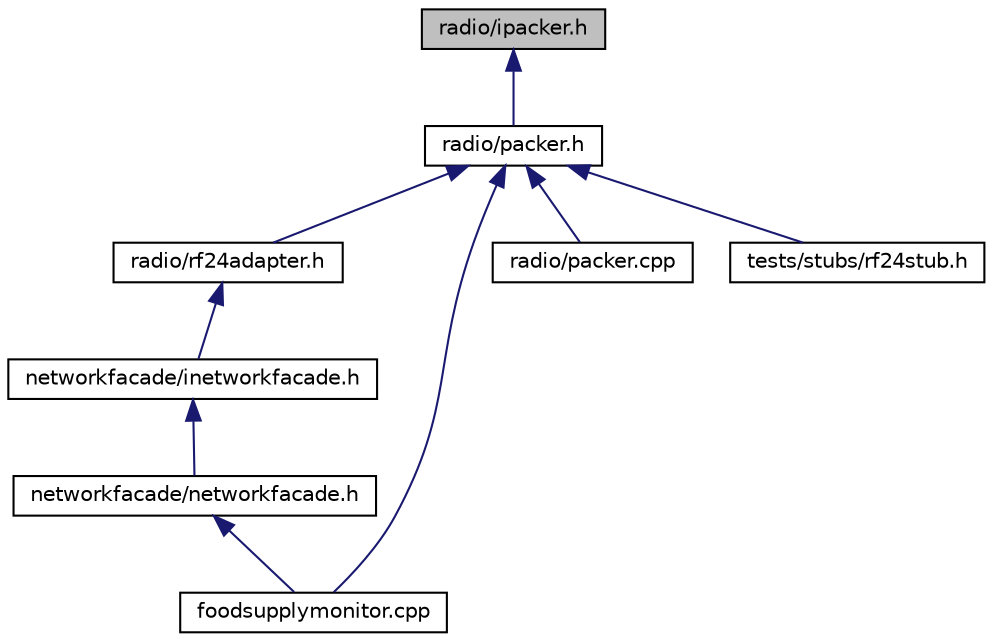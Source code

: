 digraph "radio/ipacker.h"
{
  edge [fontname="Helvetica",fontsize="10",labelfontname="Helvetica",labelfontsize="10"];
  node [fontname="Helvetica",fontsize="10",shape=record];
  Node3 [label="radio/ipacker.h",height=0.2,width=0.4,color="black", fillcolor="grey75", style="filled", fontcolor="black"];
  Node3 -> Node4 [dir="back",color="midnightblue",fontsize="10",style="solid",fontname="Helvetica"];
  Node4 [label="radio/packer.h",height=0.2,width=0.4,color="black", fillcolor="white", style="filled",URL="$packer_8h.html",tooltip="Contains implementations for packing/unpacking. "];
  Node4 -> Node5 [dir="back",color="midnightblue",fontsize="10",style="solid",fontname="Helvetica"];
  Node5 [label="radio/rf24adapter.h",height=0.2,width=0.4,color="black", fillcolor="white", style="filled",URL="$rf24adapter_8h_source.html"];
  Node5 -> Node6 [dir="back",color="midnightblue",fontsize="10",style="solid",fontname="Helvetica"];
  Node6 [label="networkfacade/inetworkfacade.h",height=0.2,width=0.4,color="black", fillcolor="white", style="filled",URL="$inetworkfacade_8h_source.html"];
  Node6 -> Node7 [dir="back",color="midnightblue",fontsize="10",style="solid",fontname="Helvetica"];
  Node7 [label="networkfacade/networkfacade.h",height=0.2,width=0.4,color="black", fillcolor="white", style="filled",URL="$networkfacade_8h_source.html"];
  Node7 -> Node8 [dir="back",color="midnightblue",fontsize="10",style="solid",fontname="Helvetica"];
  Node8 [label="foodsupplymonitor.cpp",height=0.2,width=0.4,color="black", fillcolor="white", style="filled",URL="$foodsupplymonitor_8cpp.html",tooltip="The main entrance of the application. "];
  Node4 -> Node8 [dir="back",color="midnightblue",fontsize="10",style="solid",fontname="Helvetica"];
  Node4 -> Node9 [dir="back",color="midnightblue",fontsize="10",style="solid",fontname="Helvetica"];
  Node9 [label="radio/packer.cpp",height=0.2,width=0.4,color="black", fillcolor="white", style="filled",URL="$packer_8cpp.html",tooltip="Contains implementations for packing/unpacking. "];
  Node4 -> Node10 [dir="back",color="midnightblue",fontsize="10",style="solid",fontname="Helvetica"];
  Node10 [label="tests/stubs/rf24stub.h",height=0.2,width=0.4,color="black", fillcolor="white", style="filled",URL="$rf24stub_8h_source.html"];
}

